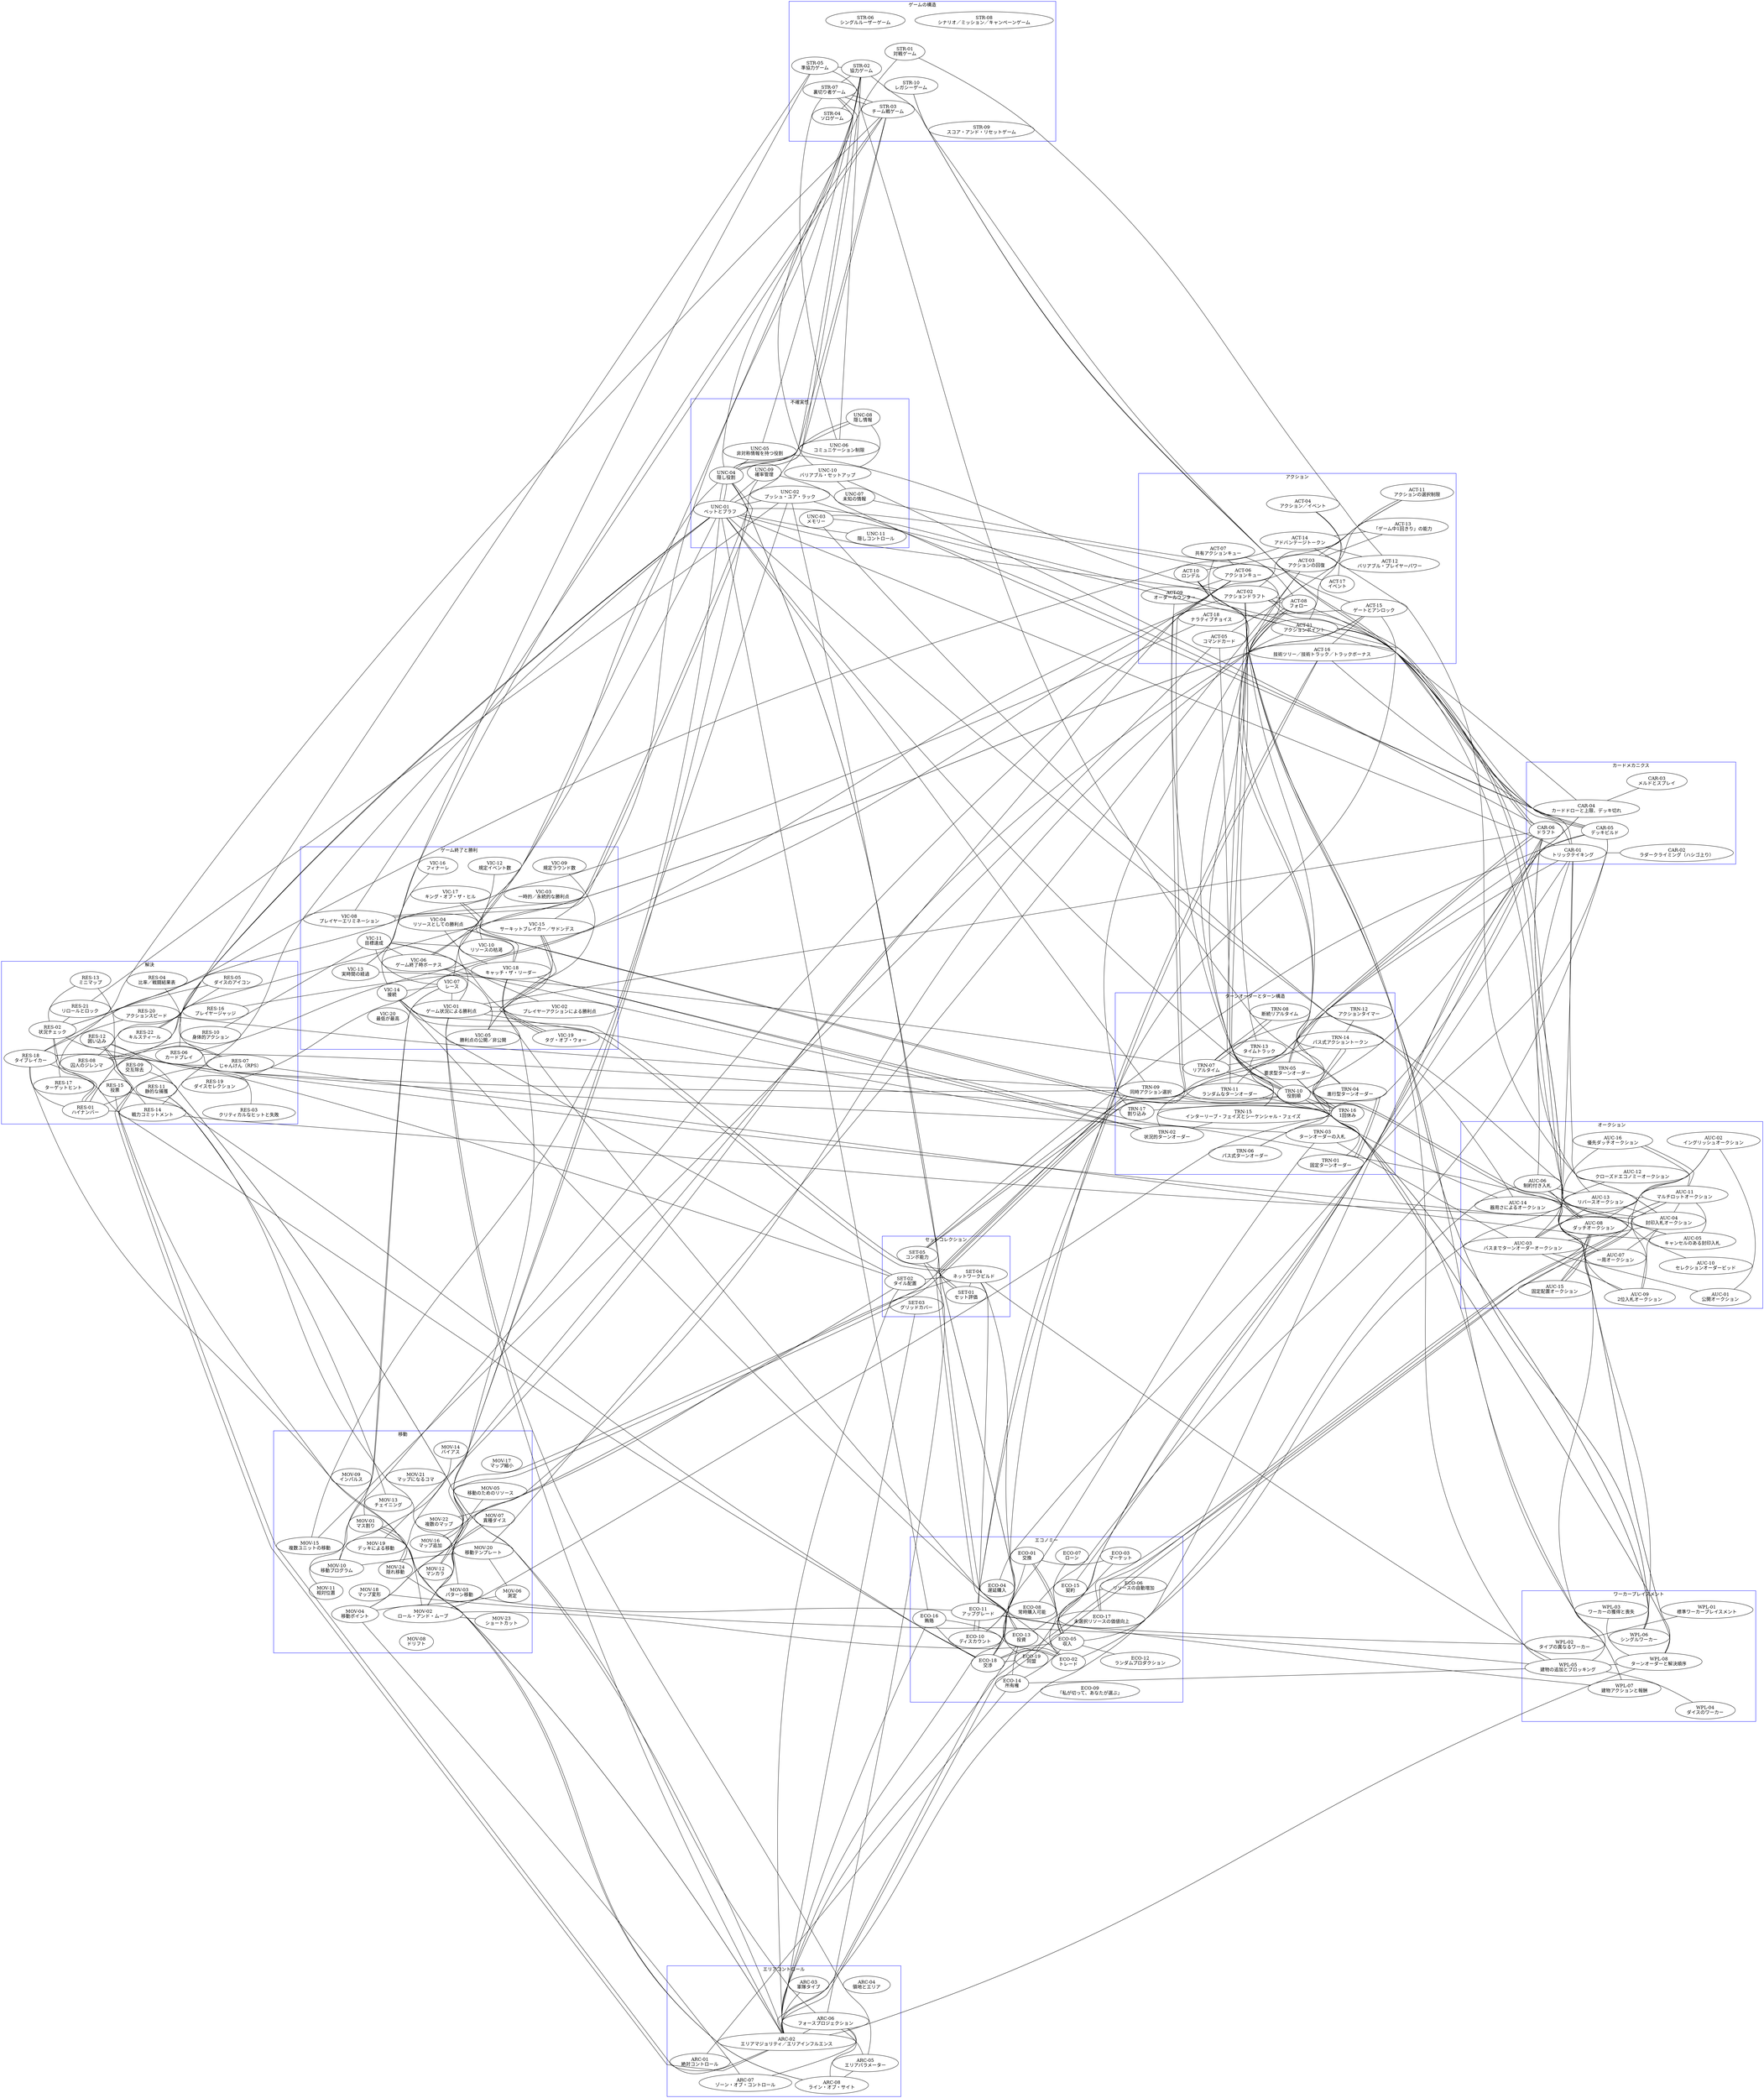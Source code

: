 digraph G {

    splines=true;

    graph [
        charset = "UTF-8";
        layout = fdp;
    ];
    edge [
        dir = none;
    ];

    subgraph cluster_STR {
        str01[label="STR-01\n対戦ゲーム"];
        str02[label="STR-02\n協力ゲーム"];
        str03[label="STR-03\nチーム戦ゲーム"];
        str04[label="STR-04\nソロゲーム"];
        str05[label="STR-05\n準協力ゲーム"];
        str06[label="STR-06\nシングルルーザーゲーム"];
        str07[label="STR-07\n裏切り者ゲーム"];
        str08[label="STR-08\nシナリオ／ミッション／キャンペーンゲーム"];
        str09[label="STR-09\nスコア・アンド・リセットゲーム"];
        str10[label="STR-10\nレガシーゲーム"];
        color=blue;
        label="ゲームの構造";
    }

    subgraph cluster_TRN {
        trn01[label="TRN-01\n固定ターンオーダー"];
        trn02[label="TRN-02\n状況的ターンオーダー"];
        trn03[label="TRN-03\nターンオーダーの入札"];
        trn04[label="TRN-04\n進行型ターンオーダー"];
        trn05[label="TRN-05\n要求型ターンオーダー"];
        trn06[label="TRN-06\nパス式ターンオーダー"];
        trn07[label="TRN-07\nリアルタイム"];
        trn08[label="TRN-08\n断続リアルタイム"];
        trn09[label="TRN-09\n同時アクション選択"];
        trn10[label="TRN-10\n役割順"];
        trn11[label="TRN-11\nランダムなターンオーダー"];
        trn12[label="TRN-12\nアクションタイマー"];
        trn13[label="TRN-13\nタイムトラック"];
        trn14[label="TRN-14\nパス式アクショントークン"];
        trn15[label="TRN-15\nインターリーブ・フェイズとシーケンシャル・フェイズ"];
        trn16[label="TRN-16\n1回休み"];
        trn17[label="TRN-17\n割り込み"];
        color=blue;
        label="ターンオーダーとターン構造";
    }

    subgraph cluster_ACT {
        act01[label="ACT-01\nアクションポイント"];
        act02[label="ACT-02\nアクションドラフト"];
        act03[label="ACT-03\nアクションの回復"];
        act04[label="ACT-04\nアクション／イベント"];
        act05[label="ACT-05\nコマンドカード"];
        act06[label="ACT-06\nアクションキュー"];
        act07[label="ACT-07\n共有アクションキュー"];
        act08[label="ACT-08\nフォロー"];
        act09[label="ACT-09\nオーダーカウンター"];
        act10[label="ACT-10\nロンデル"];
        act11[label="ACT-11\nアクションの選択制限"];
        act12[label="ACT-12\nバリアブル・プレイヤーパワー"];
        act13[label="ACT-13\n「ゲーム中1回きり」の能力"];
        act14[label="ACT-14\nアドバンテージトークン"];
        act15[label="ACT-15\nゲートとアンロック"];
        act16[label="ACT-16\n技術ツリー／技術トラック／トラックボーナス"];
        act17[label="ACT-17\nイベント"];
        act18[label="ACT-18\nナラティブチョイス"];
        color=blue;
        label="アクション";
    }

    subgraph cluster_RES {
        res01[label="RES-01\nハイナンバー"];
        res02[label="RES-02\n状況チェック"];
        res03[label="RES-03\nクリティカルなヒットと失敗"];
        res04[label="RES-04\n比率／戦闘結果表"];
        res05[label="RES-05\nダイスのアイコン"];
        res06[label="RES-06\nカードプレイ"];
        res07[label="RES-07\nじゃんけん（RPS）"];
        res08[label="RES-08\n囚人のジレンマ"];
        res09[label="RES-09\n交互除去"];
        res10[label="RES-10\n身体的アクション"];
        res11[label="RES-11\n静的な捕獲"];
        res12[label="RES-12\n囲い込み"];
        res13[label="RES-13\nミニマップ"];
        res14[label="RES-14\n戦力コミットメント"];
        res15[label="RES-15\n投票"];
        res16[label="RES-16\nプレイヤージャッジ"];
        res17[label="RES-17\nターゲットヒント"];
        res18[label="RES-18\nタイブレイカー"];
        res19[label="RES-19\nダイスセレクション"];
        res20[label="RES-20\nアクションスピード"];
        res21[label="RES-21\nリロールとロック"];
        res22[label="RES-22\nキルスティール"];
        color=blue;
        label="解決";
    }

    subgraph cluster_VIC {
        vic01[label="VIC-01\nゲーム状況による勝利点"];
        vic02[label="VIC-02\nプレイヤーアクションによる勝利点"];
        vic03[label="VIC-03\n一時的／永続的な勝利点"];
        vic04[label="VIC-04\nリソースとしての勝利点"];
        vic05[label="VIC-05\n勝利点の公開／非公開"];
        vic06[label="VIC-06\nゲーム終了時ボーナス"];
        vic07[label="VIC-07\nレース"];
        vic08[label="VIC-08\nプレイヤーエリミネーション"];
        vic09[label="VIC-09\n規定ラウンド数"];
        vic10[label="VIC-10\nリソースの枯渇"];
        vic11[label="VIC-11\n目標達成"];
        vic12[label="VIC-12\n規定イベント数"];
        vic13[label="VIC-13\n実時間の経過"];
        vic14[label="VIC-14\n接続"];
        vic15[label="VIC-15\nサーキットブレイカー／サドンデス"];
        vic16[label="VIC-16\nフィナーレ"];
        vic17[label="VIC-17\nキング・オブ・ザ・ヒル"];
        vic18[label="VIC-18\nキャッチ・ザ・リーダー"];
        vic19[label="VIC-19\nタグ・オブ・ウォー"];
        vic20[label="VIC-20\n最低が最高"];
        color=blue;
        label="ゲーム終了と勝利";
    }

    subgraph cluster_UNC {
        unc01[label="UNC-01\nベットとブラフ"];
        unc02[label="UNC-02\nプッシュ・ユア・ラック"];
        unc03[label="UNC-03\nメモリー"];
        unc04[label="UNC-04\n隠し役割"];
        unc05[label="UNC-05\n非対称情報を持つ役割"];
        unc06[label="UNC-06\nコミュニケーション制限"];
        unc07[label="UNC-07\n未知の情報"];
        unc08[label="UNC-08\n隠し情報"];
        unc09[label="UNC-09\n確率管理"];
        unc10[label="UNC-10\nバリアブル・セットアップ"];
        unc11[label="UNC-11\n隠しコントロール"];
        color=blue;
        label="不確実性";
    }

    subgraph cluster_ECO {
        eco01[label="ECO-01\n交換"];
        eco02[label="ECO-02\nトレード"];
        eco03[label="ECO-03\nマーケット"];
        eco04[label="ECO-04\n遅延購入"];
        eco05[label="ECO-05\n収入"];
        eco06[label="ECO-06\nリソースの自動増加"];
        eco07[label="ECO-07\nローン"];
        eco08[label="ECO-08\n常時購入可能"];
        eco09[label="ECO-09\n「私が切って、あなたが選ぶ」"];
        eco10[label="ECO-10\nディスカウント"];
        eco11[label="ECO-11\nアップグレード"];
        eco12[label="ECO-12\nランダムプロダクション"];
        eco13[label="ECO-13\n投資"];
        eco14[label="ECO-14\n所有権"];
        eco15[label="ECO-15\n契約"];
        eco16[label="ECO-16\n賄賂"];
        eco17[label="ECO-17\n未選択リソースの価値向上"];
        eco18[label="ECO-18\n交渉"];
        eco19[label="ECO-19\n同盟"];
        color=blue;
        label="エコノミー";
    }

    subgraph cluster_AUC {
        auc01[label="AUC-01\n公開オークション"];
        auc02[label="AUC-02\nイングリッシュオークション"];
        auc03[label="AUC-03\nパスまでターンオーダーオークション"];
        auc04[label="AUC-04\n封印入札オークション"];
        auc05[label="AUC-05\nキャンセルのある封印入札"];
        auc06[label="AUC-06\n制約付き入札"];
        auc07[label="AUC-07\n一周オークション"];
        auc08[label="AUC-08\nダッチオークション"];
        auc09[label="AUC-09\n2位入札オークション"];
        auc10[label="AUC-10\nセレクションオーダービッド"];
        auc11[label="AUC-11\nマルチロットオークション"];
        auc12[label="AUC-12\nクローズドエコノミーオークション"];
        auc13[label="AUC-13\nリバースオークション"];
        auc14[label="AUC-14\n器用さによるオークション"];
        auc15[label="AUC-15\n固定配置オークション"];
        auc16[label="AUC-16\n優先ダッチオークション"];
        color=blue;
        label="オークション";
    }

    subgraph cluster_WPL {
        wpl01[label="WPL-01\n標準ワーカープレイスメント"];
        wpl02[label="WPL-02\nタイプの異なるワーカー"];
        wpl03[label="WPL-03\nワーカーの獲得と喪失"];
        wpl04[label="WPL-04\nダイスのワーカー"];
        wpl05[label="WPL-05\n建物の追加とブロッキング"];
        wpl06[label="WPL-06\nシングルワーカー"];
        wpl07[label="WPL-07\n建物アクションと報酬"];
        wpl08[label="WPL-08\nターンオーダーと解決順序"];
        color=blue;
        label="ワーカープレイスメント";
    }

    subgraph cluster_MOV {
        mov01[label="MOV-01\nマス割り"];
        mov02[label="MOV-02\nロール・アンド・ムーブ"];
        mov03[label="MOV-03\nパターン移動"];
        mov04[label="MOV-04\n移動ポイント"];
        mov05[label="MOV-05\n移動のためのリソース"];
        mov06[label="MOV-06\n測定"];
        mov07[label="MOV-07\n異種ダイス"];
        mov08[label="MOV-08\nドリフト"];
        mov09[label="MOV-09\nインパルス"];
        mov10[label="MOV-10\n移動プログラム"];
        mov11[label="MOV-11\n相対位置"];
        mov12[label="MOV-12\nマンカラ"];
        mov13[label="MOV-13\nチェイニング"];
        mov14[label="MOV-14\nバイアス"];
        mov15[label="MOV-15\n複数ユニットの移動"];
        mov16[label="MOV-16\nマップ追加"];
        mov17[label="MOV-17\nマップ縮小"];
        mov18[label="MOV-18\nマップ変形"];
        mov19[label="MOV-19\nデッキによる移動"];
        mov20[label="MOV-20\n移動テンプレート"];
        mov21[label="MOV-21\nマップになるコマ"];
        mov22[label="MOV-22\n複数のマップ"];
        mov23[label="MOV-23\nショートカット"];
        mov24[label="MOV-24\n隠れ移動"];
        color=blue;
        label="移動";
    }

    subgraph cluster_ARC {
        arc01[label="ARC-01\n絶対コントロール"];
        arc02[label="ARC-02\nエリアマジョリティ／エリアインフルエンス"];
        arc03[label="ARC-03\n軍隊タイプ"];
        arc04[label="ARC-04\n領地とエリア"];
        arc05[label="ARC-05\nエリアパラメーター"];
        arc06[label="ARC-06\nフォースプロジェクション"];
        arc07[label="ARC-07\nゾーン・オブ・コントロール"];
        arc08[label="ARC-08\nライン・オブ・サイト"];
        color=blue;
        label="エリアコントロール";
    }

    subgraph cluster_SET {
        set01[label="SET-01\nセット評価"];
        set02[label="SET-02\nタイル配置"];
        set03[label="SET-03\nグリッドカバー"];
        set04[label="SET-04\nネットワークビルド"];
        set05[label="SET-05\nコンボ能力"];
        color=blue;
        label="セットコレクション";
    }

    subgraph cluster_CAR {
        car01[label="CAR-01\nトリックテイキング"];
        car02[label="CAR-02\nラダークライミング（ハシゴ上り）"];
        car03[label="CAR-03\nメルドとスプレイ"];
        car04[label="CAR-04\nカードドローと上限、デッキ切れ"];
        car05[label="CAR-05\nデッキビルド"];
        car06[label="CAR-06\nドラフト"];
        color=blue;
        label="カードメカニクス";
    }

str01 -> act12
str01 -> unc10

str03 -> str07
str03 -> unc04

str04 -> str02

str05 -> str02

str07 -> str02
str07 -> str03
str07 -> unc04

str10 -> act15
str10 -> car05

trn01 -> trn04
trn01 -> trn05

trn02 -> vic01
trn02 -> vic06
trn02 -> vic18

trn03 -> res18
trn03 -> auc03
trn03 -> arc02

trn04 -> str05
trn04 -> trn01
trn04 -> act08

trn05 -> trn02
trn05 -> trn06
trn05 -> act02
trn05 -> car01

trn06 -> car06

trn07 -> trn08

trn08 -> trn07

trn09 -> trn10
trn09 -> unc01
trn09 -> eco18

trn10 -> trn09
trn10 -> trn16
trn10 -> act08
trn10 -> unc01
trn10 -> car06

trn11 -> car05

trn12 -> trn07

trn14 -> trn07
trn14 -> trn12
trn14 -> trn16

trn15 -> trn02

trn16 -> trn14
trn16 -> act03
trn16 -> mov02

trn17 -> trn16

act02 -> trn10
act02 -> act08
act02 -> res19
act02 -> unc05
act02 -> car06

act03 -> act13

act04 -> act01
act04 -> act17

act05 -> trn11

act06 -> trn15
act06 -> unc01

act07 -> trn13
act07 -> act06
act07 -> act08

act08 -> trn10
act08 -> trn17
act08 -> act02
act08 -> car05

act09 -> trn15
act09 -> act06

act10 -> act01
act10 -> mov12

act11 -> act02
act11 -> act03
act11 -> act05
act11 -> act10

act14 -> act12
act14 -> act13
act14 -> res18
act14 -> auc04

act16 -> act15

act18 -> act15
act18 -> res02

res01 -> res02
res01 -> res18

res02 -> res01

res03 -> res04

res05 -> res01
res05 -> res02

res06 -> trn17
res06 -> act03
res06 -> unc01

res07 -> res01
res07 -> res02
res07 -> res08
res07 -> auc05

res08 -> trn09
res08 -> res07
res08 -> unc01

res09 -> arc02

res10 -> vic11

res11 -> mov03
res11 -> mov13

res12 -> arc02

res13 -> res02
res13 -> res14

res14 -> res01
res14 -> unc01
res14 -> auc04

res15 -> arc02

res16 -> vic18

res17 -> str03

res18 -> eco18

res20 -> trn09
res20 -> res18

res21 -> res02
res21 -> unc02

res22 -> str05
res22 -> act15

vic01 -> vic02
vic01 -> vic12
vic01 -> arc02
vic01 -> car06

vic02 -> vic01
vic02 -> vic11

vic04 -> auc08

vic05 -> vic06
vic05 -> vic15

vic06 -> act15

vic07 -> vic01

vic08 -> str03
vic08 -> unc04

vic09 -> vic05

vic10 -> str02

vic11 -> vic06
vic11 -> vic07
vic11 -> vic10

vic13 -> str03
vic13 -> str05
vic13 -> trn07

vic14 -> vic07
vic14 -> set02
vic14 -> set04

vic15 -> str02
vic15 -> vic19

vic16 -> vic14

vic17 -> vic18

vic18 -> vic04
vic18 -> vic17

vic19 -> vic11
vic19 -> vic15

unc01 -> act02
unc01 -> res01
unc01 -> vic07
unc01 -> unc04
unc01 -> car01

unc02 -> unc01
unc02 -> car05

unc03 -> car01

unc04 -> str02
unc04 -> str03
unc04 -> str07
unc04 -> vic06
unc04 -> vic08
unc04 -> unc01

unc05 -> str02
unc05 -> unc04

unc06 -> str02
unc06 -> str07

unc07 -> act17

unc08 -> unc01
unc08 -> unc04

unc09 -> unc01
unc09 -> car05

unc10 -> unc07
unc10 -> unc08
unc10 -> car06

unc11 -> unc01

eco02 -> vic18
eco02 -> eco01
eco02 -> eco18

eco03 -> eco01

eco04 -> car05

eco05 -> eco01
eco05 -> eco03
eco05 -> eco06
eco05 -> eco07
eco05 -> eco12
eco05 -> eco14
eco05 -> auc12
eco05 -> mov02

eco08 -> car05

eco10 -> act16
eco10 -> eco01
eco10 -> eco11

eco11 -> act15
eco11 -> act16
eco11 -> eco10

eco13 -> vic14
eco13 -> arc02
eco13 -> set04
eco13 -> car04

eco14 -> eco13

eco15 -> car06

eco16 -> unc01
eco16 -> eco02
eco16 -> arc02

eco17 -> auc08

eco18 -> trn09
eco18 -> res15
eco18 -> unc04
eco18 -> eco02
eco18 -> eco16

eco19 -> unc04
eco19 -> eco18
eco19 -> car01

auc02 -> auc01
auc02 -> auc08

auc03 -> auc01
auc03 -> auc02
auc03 -> car06

auc04 -> res18
auc04 -> vic18
auc04 -> auc03

auc05 -> unc01
auc05 -> auc06

auc06 -> act01
auc06 -> arc02

auc07 -> auc04
auc07 -> auc06
auc07 -> car06

auc08 -> act01
auc08 -> vic04
auc08 -> eco17

auc09 -> auc02
auc09 -> auc03
auc09 -> auc04
auc09 -> auc08

auc10 -> auc06

auc11 -> auc04
auc11 -> auc05
auc11 -> auc15
auc11 -> auc16
auc11 -> arc02

auc13 -> auc03
auc13 -> auc04
auc13 -> auc06
auc13 -> auc11
auc13 -> car01

auc14 -> trn07
auc14 -> unc03

auc15 -> auc06
auc15 -> auc11

auc16 -> auc08
auc16 -> auc11

wpl02 -> eco11
wpl02 -> wpl01

wpl05 -> act02
wpl05 -> eco14
wpl05 -> auc08
wpl05 -> wpl04

wpl06 -> trn10
wpl06 -> trn13
wpl06 -> act01
wpl06 -> act02
wpl06 -> act10

wpl07 -> trn10
wpl07 -> act02
wpl07 -> eco11

wpl08 -> trn05
wpl08 -> trn11
wpl08 -> auc08
wpl08 -> wpl03
wpl08 -> wpl05
wpl08 -> arc02
wpl08 -> car06

mov01 -> vic07
mov01 -> mov02

mov02 -> unc02
mov02 -> unc09
mov02 -> mov07

mov03 -> eco11

mov04 -> act01

mov05 -> mov02

mov06 -> mov04

mov07 -> mov04

mov10 -> act06

mov11 -> vic07

mov12 -> act10

mov14 -> mov10

mov15 -> act05
mov15 -> unc01

mov16 -> vic18
mov16 -> set02

mov18 -> wpl05

mov19 -> act15

mov20 -> act03
mov20 -> mov06
mov20 -> mov10

mov22 -> set04

mov23 -> mov02

mov24 -> act06
mov24 -> mov01
mov24 -> arc08

arc01 -> eco14

arc02 -> res12
arc02 -> res18
arc02 -> auc11

arc03 -> arc02

arc05 -> vic01
arc05 -> arc06
arc05 -> arc08

arc06 -> res12
arc06 -> arc02

arc07 -> mov04
arc07 -> arc06

arc08 -> mov01
arc08 -> arc06

set01 -> unc02

set02 -> res12
set02 -> arc02

set03 -> arc02

set04 -> vic14
set04 -> eco11
set04 -> wpl05
set04 -> set01
set04 -> set02

set05 -> arc06
set05 -> set01
set05 -> car06

car01 -> unc03
car01 -> auc04
car01 -> auc07

car02 -> car01

car04 -> str02
car04 -> eco02
car04 -> car03

car05 -> act16
car05 -> set05

car06 -> act02
car06 -> set05

}

